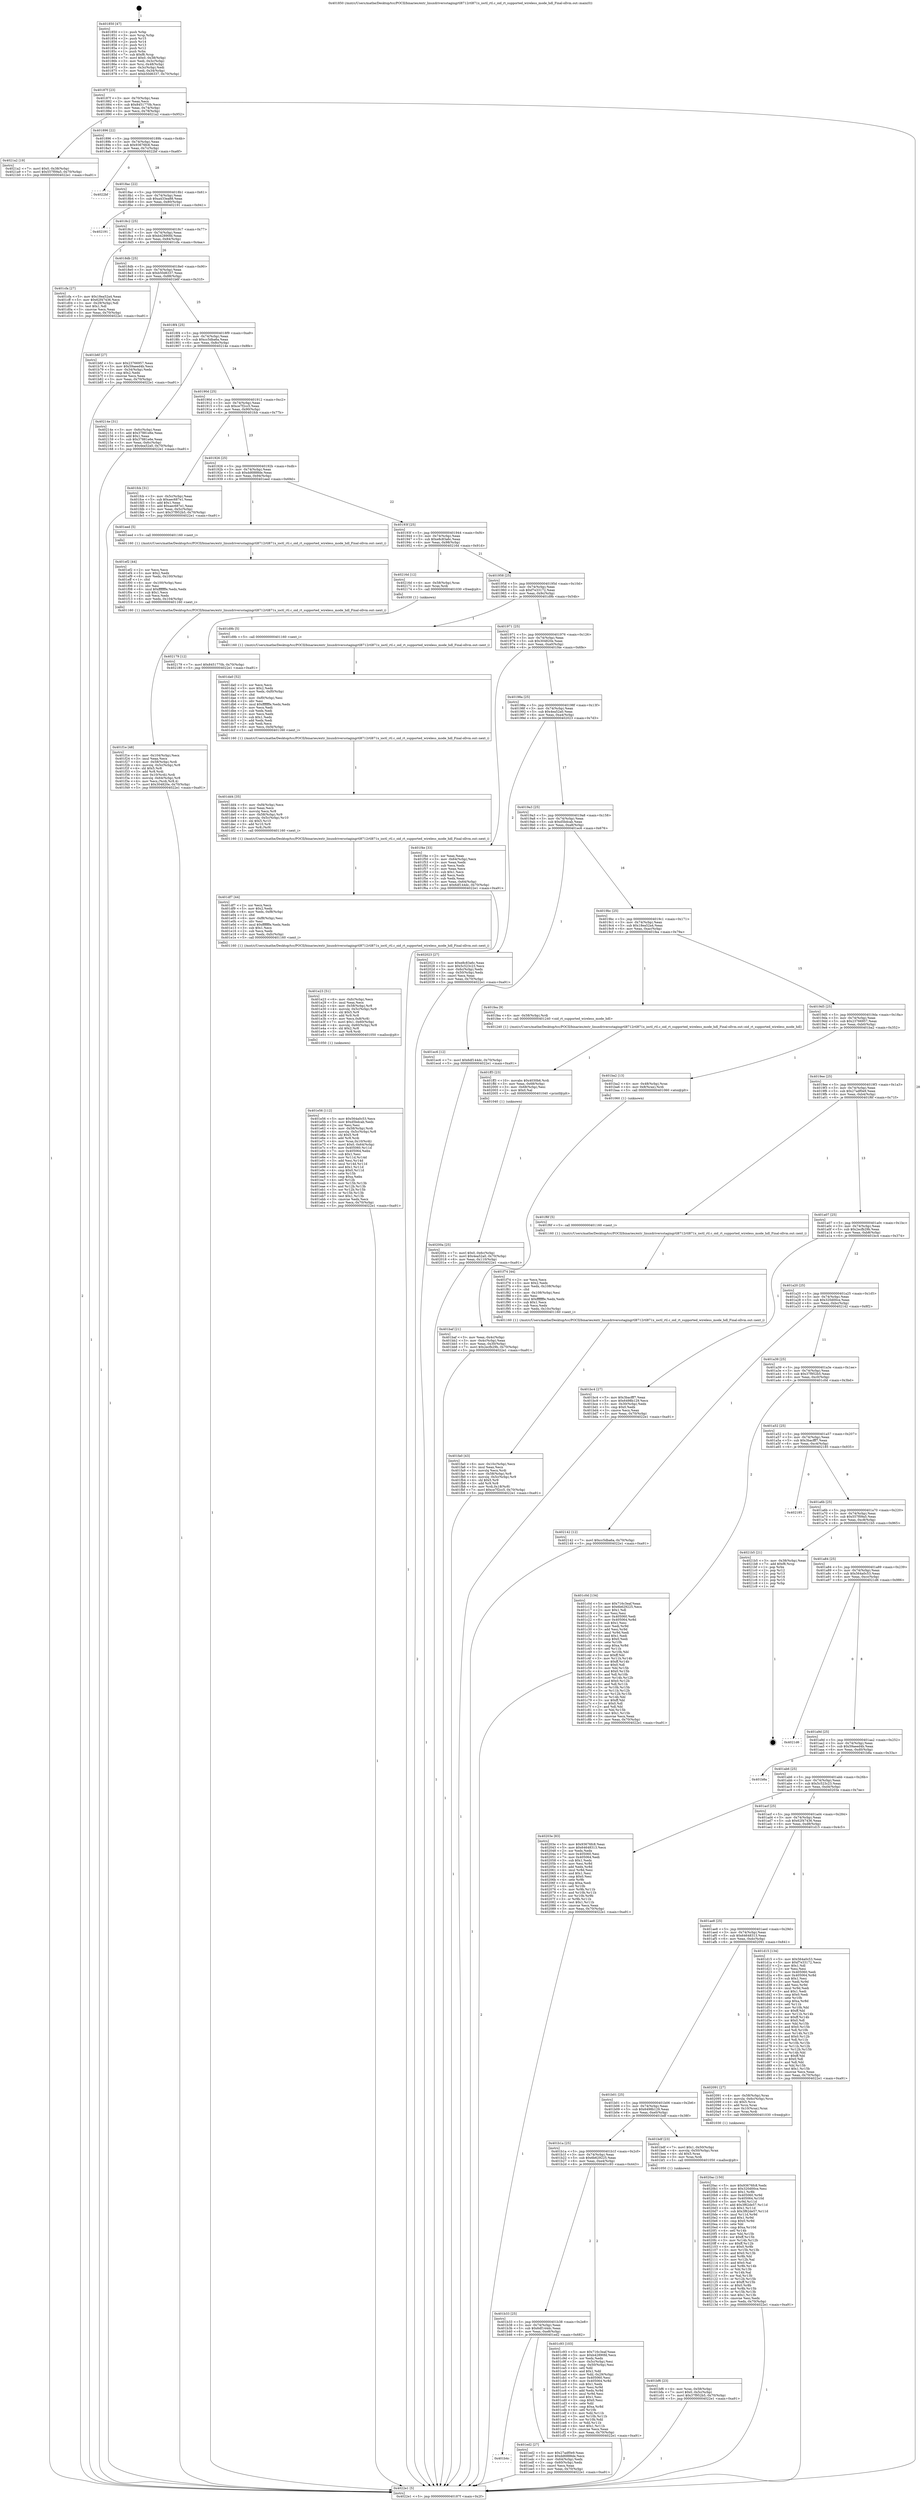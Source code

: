 digraph "0x401850" {
  label = "0x401850 (/mnt/c/Users/mathe/Desktop/tcc/POCII/binaries/extr_linuxdriversstagingrtl8712rtl871x_ioctl_rtl.c_oid_rt_supported_wireless_mode_hdl_Final-ollvm.out::main(0))"
  labelloc = "t"
  node[shape=record]

  Entry [label="",width=0.3,height=0.3,shape=circle,fillcolor=black,style=filled]
  "0x40187f" [label="{
     0x40187f [23]\l
     | [instrs]\l
     &nbsp;&nbsp;0x40187f \<+3\>: mov -0x70(%rbp),%eax\l
     &nbsp;&nbsp;0x401882 \<+2\>: mov %eax,%ecx\l
     &nbsp;&nbsp;0x401884 \<+6\>: sub $0x8451770b,%ecx\l
     &nbsp;&nbsp;0x40188a \<+3\>: mov %eax,-0x74(%rbp)\l
     &nbsp;&nbsp;0x40188d \<+3\>: mov %ecx,-0x78(%rbp)\l
     &nbsp;&nbsp;0x401890 \<+6\>: je 00000000004021a2 \<main+0x952\>\l
  }"]
  "0x4021a2" [label="{
     0x4021a2 [19]\l
     | [instrs]\l
     &nbsp;&nbsp;0x4021a2 \<+7\>: movl $0x0,-0x38(%rbp)\l
     &nbsp;&nbsp;0x4021a9 \<+7\>: movl $0x557f09a5,-0x70(%rbp)\l
     &nbsp;&nbsp;0x4021b0 \<+5\>: jmp 00000000004022e1 \<main+0xa91\>\l
  }"]
  "0x401896" [label="{
     0x401896 [22]\l
     | [instrs]\l
     &nbsp;&nbsp;0x401896 \<+5\>: jmp 000000000040189b \<main+0x4b\>\l
     &nbsp;&nbsp;0x40189b \<+3\>: mov -0x74(%rbp),%eax\l
     &nbsp;&nbsp;0x40189e \<+5\>: sub $0x93676fc8,%eax\l
     &nbsp;&nbsp;0x4018a3 \<+3\>: mov %eax,-0x7c(%rbp)\l
     &nbsp;&nbsp;0x4018a6 \<+6\>: je 00000000004022bf \<main+0xa6f\>\l
  }"]
  Exit [label="",width=0.3,height=0.3,shape=circle,fillcolor=black,style=filled,peripheries=2]
  "0x4022bf" [label="{
     0x4022bf\l
  }", style=dashed]
  "0x4018ac" [label="{
     0x4018ac [22]\l
     | [instrs]\l
     &nbsp;&nbsp;0x4018ac \<+5\>: jmp 00000000004018b1 \<main+0x61\>\l
     &nbsp;&nbsp;0x4018b1 \<+3\>: mov -0x74(%rbp),%eax\l
     &nbsp;&nbsp;0x4018b4 \<+5\>: sub $0xa433ea88,%eax\l
     &nbsp;&nbsp;0x4018b9 \<+3\>: mov %eax,-0x80(%rbp)\l
     &nbsp;&nbsp;0x4018bc \<+6\>: je 0000000000402191 \<main+0x941\>\l
  }"]
  "0x402179" [label="{
     0x402179 [12]\l
     | [instrs]\l
     &nbsp;&nbsp;0x402179 \<+7\>: movl $0x8451770b,-0x70(%rbp)\l
     &nbsp;&nbsp;0x402180 \<+5\>: jmp 00000000004022e1 \<main+0xa91\>\l
  }"]
  "0x402191" [label="{
     0x402191\l
  }", style=dashed]
  "0x4018c2" [label="{
     0x4018c2 [25]\l
     | [instrs]\l
     &nbsp;&nbsp;0x4018c2 \<+5\>: jmp 00000000004018c7 \<main+0x77\>\l
     &nbsp;&nbsp;0x4018c7 \<+3\>: mov -0x74(%rbp),%eax\l
     &nbsp;&nbsp;0x4018ca \<+5\>: sub $0xb42890fd,%eax\l
     &nbsp;&nbsp;0x4018cf \<+6\>: mov %eax,-0x84(%rbp)\l
     &nbsp;&nbsp;0x4018d5 \<+6\>: je 0000000000401cfa \<main+0x4aa\>\l
  }"]
  "0x4020ac" [label="{
     0x4020ac [150]\l
     | [instrs]\l
     &nbsp;&nbsp;0x4020ac \<+5\>: mov $0x93676fc8,%edx\l
     &nbsp;&nbsp;0x4020b1 \<+5\>: mov $0x320d00ce,%esi\l
     &nbsp;&nbsp;0x4020b6 \<+3\>: mov $0x1,%r8b\l
     &nbsp;&nbsp;0x4020b9 \<+8\>: mov 0x405060,%r9d\l
     &nbsp;&nbsp;0x4020c1 \<+8\>: mov 0x405064,%r10d\l
     &nbsp;&nbsp;0x4020c9 \<+3\>: mov %r9d,%r11d\l
     &nbsp;&nbsp;0x4020cc \<+7\>: add $0x3f62de57,%r11d\l
     &nbsp;&nbsp;0x4020d3 \<+4\>: sub $0x1,%r11d\l
     &nbsp;&nbsp;0x4020d7 \<+7\>: sub $0x3f62de57,%r11d\l
     &nbsp;&nbsp;0x4020de \<+4\>: imul %r11d,%r9d\l
     &nbsp;&nbsp;0x4020e2 \<+4\>: and $0x1,%r9d\l
     &nbsp;&nbsp;0x4020e6 \<+4\>: cmp $0x0,%r9d\l
     &nbsp;&nbsp;0x4020ea \<+3\>: sete %bl\l
     &nbsp;&nbsp;0x4020ed \<+4\>: cmp $0xa,%r10d\l
     &nbsp;&nbsp;0x4020f1 \<+4\>: setl %r14b\l
     &nbsp;&nbsp;0x4020f5 \<+3\>: mov %bl,%r15b\l
     &nbsp;&nbsp;0x4020f8 \<+4\>: xor $0xff,%r15b\l
     &nbsp;&nbsp;0x4020fc \<+3\>: mov %r14b,%r12b\l
     &nbsp;&nbsp;0x4020ff \<+4\>: xor $0xff,%r12b\l
     &nbsp;&nbsp;0x402103 \<+4\>: xor $0x0,%r8b\l
     &nbsp;&nbsp;0x402107 \<+3\>: mov %r15b,%r13b\l
     &nbsp;&nbsp;0x40210a \<+4\>: and $0x0,%r13b\l
     &nbsp;&nbsp;0x40210e \<+3\>: and %r8b,%bl\l
     &nbsp;&nbsp;0x402111 \<+3\>: mov %r12b,%al\l
     &nbsp;&nbsp;0x402114 \<+2\>: and $0x0,%al\l
     &nbsp;&nbsp;0x402116 \<+3\>: and %r8b,%r14b\l
     &nbsp;&nbsp;0x402119 \<+3\>: or %bl,%r13b\l
     &nbsp;&nbsp;0x40211c \<+3\>: or %r14b,%al\l
     &nbsp;&nbsp;0x40211f \<+3\>: xor %al,%r13b\l
     &nbsp;&nbsp;0x402122 \<+3\>: or %r12b,%r15b\l
     &nbsp;&nbsp;0x402125 \<+4\>: xor $0xff,%r15b\l
     &nbsp;&nbsp;0x402129 \<+4\>: or $0x0,%r8b\l
     &nbsp;&nbsp;0x40212d \<+3\>: and %r8b,%r15b\l
     &nbsp;&nbsp;0x402130 \<+3\>: or %r15b,%r13b\l
     &nbsp;&nbsp;0x402133 \<+4\>: test $0x1,%r13b\l
     &nbsp;&nbsp;0x402137 \<+3\>: cmovne %esi,%edx\l
     &nbsp;&nbsp;0x40213a \<+3\>: mov %edx,-0x70(%rbp)\l
     &nbsp;&nbsp;0x40213d \<+5\>: jmp 00000000004022e1 \<main+0xa91\>\l
  }"]
  "0x401cfa" [label="{
     0x401cfa [27]\l
     | [instrs]\l
     &nbsp;&nbsp;0x401cfa \<+5\>: mov $0x18ea52a4,%eax\l
     &nbsp;&nbsp;0x401cff \<+5\>: mov $0x62f47436,%ecx\l
     &nbsp;&nbsp;0x401d04 \<+3\>: mov -0x29(%rbp),%dl\l
     &nbsp;&nbsp;0x401d07 \<+3\>: test $0x1,%dl\l
     &nbsp;&nbsp;0x401d0a \<+3\>: cmovne %ecx,%eax\l
     &nbsp;&nbsp;0x401d0d \<+3\>: mov %eax,-0x70(%rbp)\l
     &nbsp;&nbsp;0x401d10 \<+5\>: jmp 00000000004022e1 \<main+0xa91\>\l
  }"]
  "0x4018db" [label="{
     0x4018db [25]\l
     | [instrs]\l
     &nbsp;&nbsp;0x4018db \<+5\>: jmp 00000000004018e0 \<main+0x90\>\l
     &nbsp;&nbsp;0x4018e0 \<+3\>: mov -0x74(%rbp),%eax\l
     &nbsp;&nbsp;0x4018e3 \<+5\>: sub $0xb50d6337,%eax\l
     &nbsp;&nbsp;0x4018e8 \<+6\>: mov %eax,-0x88(%rbp)\l
     &nbsp;&nbsp;0x4018ee \<+6\>: je 0000000000401b6f \<main+0x31f\>\l
  }"]
  "0x40200a" [label="{
     0x40200a [25]\l
     | [instrs]\l
     &nbsp;&nbsp;0x40200a \<+7\>: movl $0x0,-0x6c(%rbp)\l
     &nbsp;&nbsp;0x402011 \<+7\>: movl $0x4ea52a0,-0x70(%rbp)\l
     &nbsp;&nbsp;0x402018 \<+6\>: mov %eax,-0x110(%rbp)\l
     &nbsp;&nbsp;0x40201e \<+5\>: jmp 00000000004022e1 \<main+0xa91\>\l
  }"]
  "0x401b6f" [label="{
     0x401b6f [27]\l
     | [instrs]\l
     &nbsp;&nbsp;0x401b6f \<+5\>: mov $0x23766957,%eax\l
     &nbsp;&nbsp;0x401b74 \<+5\>: mov $0x59aeed4b,%ecx\l
     &nbsp;&nbsp;0x401b79 \<+3\>: mov -0x34(%rbp),%edx\l
     &nbsp;&nbsp;0x401b7c \<+3\>: cmp $0x2,%edx\l
     &nbsp;&nbsp;0x401b7f \<+3\>: cmovne %ecx,%eax\l
     &nbsp;&nbsp;0x401b82 \<+3\>: mov %eax,-0x70(%rbp)\l
     &nbsp;&nbsp;0x401b85 \<+5\>: jmp 00000000004022e1 \<main+0xa91\>\l
  }"]
  "0x4018f4" [label="{
     0x4018f4 [25]\l
     | [instrs]\l
     &nbsp;&nbsp;0x4018f4 \<+5\>: jmp 00000000004018f9 \<main+0xa9\>\l
     &nbsp;&nbsp;0x4018f9 \<+3\>: mov -0x74(%rbp),%eax\l
     &nbsp;&nbsp;0x4018fc \<+5\>: sub $0xcc5dba6a,%eax\l
     &nbsp;&nbsp;0x401901 \<+6\>: mov %eax,-0x8c(%rbp)\l
     &nbsp;&nbsp;0x401907 \<+6\>: je 000000000040214e \<main+0x8fe\>\l
  }"]
  "0x4022e1" [label="{
     0x4022e1 [5]\l
     | [instrs]\l
     &nbsp;&nbsp;0x4022e1 \<+5\>: jmp 000000000040187f \<main+0x2f\>\l
  }"]
  "0x401850" [label="{
     0x401850 [47]\l
     | [instrs]\l
     &nbsp;&nbsp;0x401850 \<+1\>: push %rbp\l
     &nbsp;&nbsp;0x401851 \<+3\>: mov %rsp,%rbp\l
     &nbsp;&nbsp;0x401854 \<+2\>: push %r15\l
     &nbsp;&nbsp;0x401856 \<+2\>: push %r14\l
     &nbsp;&nbsp;0x401858 \<+2\>: push %r13\l
     &nbsp;&nbsp;0x40185a \<+2\>: push %r12\l
     &nbsp;&nbsp;0x40185c \<+1\>: push %rbx\l
     &nbsp;&nbsp;0x40185d \<+7\>: sub $0xf8,%rsp\l
     &nbsp;&nbsp;0x401864 \<+7\>: movl $0x0,-0x38(%rbp)\l
     &nbsp;&nbsp;0x40186b \<+3\>: mov %edi,-0x3c(%rbp)\l
     &nbsp;&nbsp;0x40186e \<+4\>: mov %rsi,-0x48(%rbp)\l
     &nbsp;&nbsp;0x401872 \<+3\>: mov -0x3c(%rbp),%edi\l
     &nbsp;&nbsp;0x401875 \<+3\>: mov %edi,-0x34(%rbp)\l
     &nbsp;&nbsp;0x401878 \<+7\>: movl $0xb50d6337,-0x70(%rbp)\l
  }"]
  "0x401ff3" [label="{
     0x401ff3 [23]\l
     | [instrs]\l
     &nbsp;&nbsp;0x401ff3 \<+10\>: movabs $0x4030b6,%rdi\l
     &nbsp;&nbsp;0x401ffd \<+3\>: mov %eax,-0x68(%rbp)\l
     &nbsp;&nbsp;0x402000 \<+3\>: mov -0x68(%rbp),%esi\l
     &nbsp;&nbsp;0x402003 \<+2\>: mov $0x0,%al\l
     &nbsp;&nbsp;0x402005 \<+5\>: call 0000000000401040 \<printf@plt\>\l
     | [calls]\l
     &nbsp;&nbsp;0x401040 \{1\} (unknown)\l
  }"]
  "0x40214e" [label="{
     0x40214e [31]\l
     | [instrs]\l
     &nbsp;&nbsp;0x40214e \<+3\>: mov -0x6c(%rbp),%eax\l
     &nbsp;&nbsp;0x402151 \<+5\>: add $0x37881e6e,%eax\l
     &nbsp;&nbsp;0x402156 \<+3\>: add $0x1,%eax\l
     &nbsp;&nbsp;0x402159 \<+5\>: sub $0x37881e6e,%eax\l
     &nbsp;&nbsp;0x40215e \<+3\>: mov %eax,-0x6c(%rbp)\l
     &nbsp;&nbsp;0x402161 \<+7\>: movl $0x4ea52a0,-0x70(%rbp)\l
     &nbsp;&nbsp;0x402168 \<+5\>: jmp 00000000004022e1 \<main+0xa91\>\l
  }"]
  "0x40190d" [label="{
     0x40190d [25]\l
     | [instrs]\l
     &nbsp;&nbsp;0x40190d \<+5\>: jmp 0000000000401912 \<main+0xc2\>\l
     &nbsp;&nbsp;0x401912 \<+3\>: mov -0x74(%rbp),%eax\l
     &nbsp;&nbsp;0x401915 \<+5\>: sub $0xce7f2cc5,%eax\l
     &nbsp;&nbsp;0x40191a \<+6\>: mov %eax,-0x90(%rbp)\l
     &nbsp;&nbsp;0x401920 \<+6\>: je 0000000000401fcb \<main+0x77b\>\l
  }"]
  "0x401fa0" [label="{
     0x401fa0 [43]\l
     | [instrs]\l
     &nbsp;&nbsp;0x401fa0 \<+6\>: mov -0x10c(%rbp),%ecx\l
     &nbsp;&nbsp;0x401fa6 \<+3\>: imul %eax,%ecx\l
     &nbsp;&nbsp;0x401fa9 \<+3\>: movslq %ecx,%rdi\l
     &nbsp;&nbsp;0x401fac \<+4\>: mov -0x58(%rbp),%r8\l
     &nbsp;&nbsp;0x401fb0 \<+4\>: movslq -0x5c(%rbp),%r9\l
     &nbsp;&nbsp;0x401fb4 \<+4\>: shl $0x5,%r9\l
     &nbsp;&nbsp;0x401fb8 \<+3\>: add %r9,%r8\l
     &nbsp;&nbsp;0x401fbb \<+4\>: mov %rdi,0x18(%r8)\l
     &nbsp;&nbsp;0x401fbf \<+7\>: movl $0xce7f2cc5,-0x70(%rbp)\l
     &nbsp;&nbsp;0x401fc6 \<+5\>: jmp 00000000004022e1 \<main+0xa91\>\l
  }"]
  "0x401fcb" [label="{
     0x401fcb [31]\l
     | [instrs]\l
     &nbsp;&nbsp;0x401fcb \<+3\>: mov -0x5c(%rbp),%eax\l
     &nbsp;&nbsp;0x401fce \<+5\>: sub $0xaec687e1,%eax\l
     &nbsp;&nbsp;0x401fd3 \<+3\>: add $0x1,%eax\l
     &nbsp;&nbsp;0x401fd6 \<+5\>: add $0xaec687e1,%eax\l
     &nbsp;&nbsp;0x401fdb \<+3\>: mov %eax,-0x5c(%rbp)\l
     &nbsp;&nbsp;0x401fde \<+7\>: movl $0x37f952b5,-0x70(%rbp)\l
     &nbsp;&nbsp;0x401fe5 \<+5\>: jmp 00000000004022e1 \<main+0xa91\>\l
  }"]
  "0x401926" [label="{
     0x401926 [25]\l
     | [instrs]\l
     &nbsp;&nbsp;0x401926 \<+5\>: jmp 000000000040192b \<main+0xdb\>\l
     &nbsp;&nbsp;0x40192b \<+3\>: mov -0x74(%rbp),%eax\l
     &nbsp;&nbsp;0x40192e \<+5\>: sub $0xdd6888de,%eax\l
     &nbsp;&nbsp;0x401933 \<+6\>: mov %eax,-0x94(%rbp)\l
     &nbsp;&nbsp;0x401939 \<+6\>: je 0000000000401eed \<main+0x69d\>\l
  }"]
  "0x401f74" [label="{
     0x401f74 [44]\l
     | [instrs]\l
     &nbsp;&nbsp;0x401f74 \<+2\>: xor %ecx,%ecx\l
     &nbsp;&nbsp;0x401f76 \<+5\>: mov $0x2,%edx\l
     &nbsp;&nbsp;0x401f7b \<+6\>: mov %edx,-0x108(%rbp)\l
     &nbsp;&nbsp;0x401f81 \<+1\>: cltd\l
     &nbsp;&nbsp;0x401f82 \<+6\>: mov -0x108(%rbp),%esi\l
     &nbsp;&nbsp;0x401f88 \<+2\>: idiv %esi\l
     &nbsp;&nbsp;0x401f8a \<+6\>: imul $0xfffffffe,%edx,%edx\l
     &nbsp;&nbsp;0x401f90 \<+3\>: sub $0x1,%ecx\l
     &nbsp;&nbsp;0x401f93 \<+2\>: sub %ecx,%edx\l
     &nbsp;&nbsp;0x401f95 \<+6\>: mov %edx,-0x10c(%rbp)\l
     &nbsp;&nbsp;0x401f9b \<+5\>: call 0000000000401160 \<next_i\>\l
     | [calls]\l
     &nbsp;&nbsp;0x401160 \{1\} (/mnt/c/Users/mathe/Desktop/tcc/POCII/binaries/extr_linuxdriversstagingrtl8712rtl871x_ioctl_rtl.c_oid_rt_supported_wireless_mode_hdl_Final-ollvm.out::next_i)\l
  }"]
  "0x401eed" [label="{
     0x401eed [5]\l
     | [instrs]\l
     &nbsp;&nbsp;0x401eed \<+5\>: call 0000000000401160 \<next_i\>\l
     | [calls]\l
     &nbsp;&nbsp;0x401160 \{1\} (/mnt/c/Users/mathe/Desktop/tcc/POCII/binaries/extr_linuxdriversstagingrtl8712rtl871x_ioctl_rtl.c_oid_rt_supported_wireless_mode_hdl_Final-ollvm.out::next_i)\l
  }"]
  "0x40193f" [label="{
     0x40193f [25]\l
     | [instrs]\l
     &nbsp;&nbsp;0x40193f \<+5\>: jmp 0000000000401944 \<main+0xf4\>\l
     &nbsp;&nbsp;0x401944 \<+3\>: mov -0x74(%rbp),%eax\l
     &nbsp;&nbsp;0x401947 \<+5\>: sub $0xe8c83a6c,%eax\l
     &nbsp;&nbsp;0x40194c \<+6\>: mov %eax,-0x98(%rbp)\l
     &nbsp;&nbsp;0x401952 \<+6\>: je 000000000040216d \<main+0x91d\>\l
  }"]
  "0x401f1e" [label="{
     0x401f1e [48]\l
     | [instrs]\l
     &nbsp;&nbsp;0x401f1e \<+6\>: mov -0x104(%rbp),%ecx\l
     &nbsp;&nbsp;0x401f24 \<+3\>: imul %eax,%ecx\l
     &nbsp;&nbsp;0x401f27 \<+4\>: mov -0x58(%rbp),%rdi\l
     &nbsp;&nbsp;0x401f2b \<+4\>: movslq -0x5c(%rbp),%r8\l
     &nbsp;&nbsp;0x401f2f \<+4\>: shl $0x5,%r8\l
     &nbsp;&nbsp;0x401f33 \<+3\>: add %r8,%rdi\l
     &nbsp;&nbsp;0x401f36 \<+4\>: mov 0x10(%rdi),%rdi\l
     &nbsp;&nbsp;0x401f3a \<+4\>: movslq -0x64(%rbp),%r8\l
     &nbsp;&nbsp;0x401f3e \<+4\>: mov %ecx,(%rdi,%r8,4)\l
     &nbsp;&nbsp;0x401f42 \<+7\>: movl $0x304820e,-0x70(%rbp)\l
     &nbsp;&nbsp;0x401f49 \<+5\>: jmp 00000000004022e1 \<main+0xa91\>\l
  }"]
  "0x40216d" [label="{
     0x40216d [12]\l
     | [instrs]\l
     &nbsp;&nbsp;0x40216d \<+4\>: mov -0x58(%rbp),%rax\l
     &nbsp;&nbsp;0x402171 \<+3\>: mov %rax,%rdi\l
     &nbsp;&nbsp;0x402174 \<+5\>: call 0000000000401030 \<free@plt\>\l
     | [calls]\l
     &nbsp;&nbsp;0x401030 \{1\} (unknown)\l
  }"]
  "0x401958" [label="{
     0x401958 [25]\l
     | [instrs]\l
     &nbsp;&nbsp;0x401958 \<+5\>: jmp 000000000040195d \<main+0x10d\>\l
     &nbsp;&nbsp;0x40195d \<+3\>: mov -0x74(%rbp),%eax\l
     &nbsp;&nbsp;0x401960 \<+5\>: sub $0xf7e33172,%eax\l
     &nbsp;&nbsp;0x401965 \<+6\>: mov %eax,-0x9c(%rbp)\l
     &nbsp;&nbsp;0x40196b \<+6\>: je 0000000000401d9b \<main+0x54b\>\l
  }"]
  "0x401ef2" [label="{
     0x401ef2 [44]\l
     | [instrs]\l
     &nbsp;&nbsp;0x401ef2 \<+2\>: xor %ecx,%ecx\l
     &nbsp;&nbsp;0x401ef4 \<+5\>: mov $0x2,%edx\l
     &nbsp;&nbsp;0x401ef9 \<+6\>: mov %edx,-0x100(%rbp)\l
     &nbsp;&nbsp;0x401eff \<+1\>: cltd\l
     &nbsp;&nbsp;0x401f00 \<+6\>: mov -0x100(%rbp),%esi\l
     &nbsp;&nbsp;0x401f06 \<+2\>: idiv %esi\l
     &nbsp;&nbsp;0x401f08 \<+6\>: imul $0xfffffffe,%edx,%edx\l
     &nbsp;&nbsp;0x401f0e \<+3\>: sub $0x1,%ecx\l
     &nbsp;&nbsp;0x401f11 \<+2\>: sub %ecx,%edx\l
     &nbsp;&nbsp;0x401f13 \<+6\>: mov %edx,-0x104(%rbp)\l
     &nbsp;&nbsp;0x401f19 \<+5\>: call 0000000000401160 \<next_i\>\l
     | [calls]\l
     &nbsp;&nbsp;0x401160 \{1\} (/mnt/c/Users/mathe/Desktop/tcc/POCII/binaries/extr_linuxdriversstagingrtl8712rtl871x_ioctl_rtl.c_oid_rt_supported_wireless_mode_hdl_Final-ollvm.out::next_i)\l
  }"]
  "0x401d9b" [label="{
     0x401d9b [5]\l
     | [instrs]\l
     &nbsp;&nbsp;0x401d9b \<+5\>: call 0000000000401160 \<next_i\>\l
     | [calls]\l
     &nbsp;&nbsp;0x401160 \{1\} (/mnt/c/Users/mathe/Desktop/tcc/POCII/binaries/extr_linuxdriversstagingrtl8712rtl871x_ioctl_rtl.c_oid_rt_supported_wireless_mode_hdl_Final-ollvm.out::next_i)\l
  }"]
  "0x401971" [label="{
     0x401971 [25]\l
     | [instrs]\l
     &nbsp;&nbsp;0x401971 \<+5\>: jmp 0000000000401976 \<main+0x126\>\l
     &nbsp;&nbsp;0x401976 \<+3\>: mov -0x74(%rbp),%eax\l
     &nbsp;&nbsp;0x401979 \<+5\>: sub $0x304820e,%eax\l
     &nbsp;&nbsp;0x40197e \<+6\>: mov %eax,-0xa0(%rbp)\l
     &nbsp;&nbsp;0x401984 \<+6\>: je 0000000000401f4e \<main+0x6fe\>\l
  }"]
  "0x401b4c" [label="{
     0x401b4c\l
  }", style=dashed]
  "0x401f4e" [label="{
     0x401f4e [33]\l
     | [instrs]\l
     &nbsp;&nbsp;0x401f4e \<+2\>: xor %eax,%eax\l
     &nbsp;&nbsp;0x401f50 \<+3\>: mov -0x64(%rbp),%ecx\l
     &nbsp;&nbsp;0x401f53 \<+2\>: mov %eax,%edx\l
     &nbsp;&nbsp;0x401f55 \<+2\>: sub %ecx,%edx\l
     &nbsp;&nbsp;0x401f57 \<+2\>: mov %eax,%ecx\l
     &nbsp;&nbsp;0x401f59 \<+3\>: sub $0x1,%ecx\l
     &nbsp;&nbsp;0x401f5c \<+2\>: add %ecx,%edx\l
     &nbsp;&nbsp;0x401f5e \<+2\>: sub %edx,%eax\l
     &nbsp;&nbsp;0x401f60 \<+3\>: mov %eax,-0x64(%rbp)\l
     &nbsp;&nbsp;0x401f63 \<+7\>: movl $0x6df144dc,-0x70(%rbp)\l
     &nbsp;&nbsp;0x401f6a \<+5\>: jmp 00000000004022e1 \<main+0xa91\>\l
  }"]
  "0x40198a" [label="{
     0x40198a [25]\l
     | [instrs]\l
     &nbsp;&nbsp;0x40198a \<+5\>: jmp 000000000040198f \<main+0x13f\>\l
     &nbsp;&nbsp;0x40198f \<+3\>: mov -0x74(%rbp),%eax\l
     &nbsp;&nbsp;0x401992 \<+5\>: sub $0x4ea52a0,%eax\l
     &nbsp;&nbsp;0x401997 \<+6\>: mov %eax,-0xa4(%rbp)\l
     &nbsp;&nbsp;0x40199d \<+6\>: je 0000000000402023 \<main+0x7d3\>\l
  }"]
  "0x401ed2" [label="{
     0x401ed2 [27]\l
     | [instrs]\l
     &nbsp;&nbsp;0x401ed2 \<+5\>: mov $0x27adf0e9,%eax\l
     &nbsp;&nbsp;0x401ed7 \<+5\>: mov $0xdd6888de,%ecx\l
     &nbsp;&nbsp;0x401edc \<+3\>: mov -0x64(%rbp),%edx\l
     &nbsp;&nbsp;0x401edf \<+3\>: cmp -0x60(%rbp),%edx\l
     &nbsp;&nbsp;0x401ee2 \<+3\>: cmovl %ecx,%eax\l
     &nbsp;&nbsp;0x401ee5 \<+3\>: mov %eax,-0x70(%rbp)\l
     &nbsp;&nbsp;0x401ee8 \<+5\>: jmp 00000000004022e1 \<main+0xa91\>\l
  }"]
  "0x402023" [label="{
     0x402023 [27]\l
     | [instrs]\l
     &nbsp;&nbsp;0x402023 \<+5\>: mov $0xe8c83a6c,%eax\l
     &nbsp;&nbsp;0x402028 \<+5\>: mov $0x5c523c23,%ecx\l
     &nbsp;&nbsp;0x40202d \<+3\>: mov -0x6c(%rbp),%edx\l
     &nbsp;&nbsp;0x402030 \<+3\>: cmp -0x50(%rbp),%edx\l
     &nbsp;&nbsp;0x402033 \<+3\>: cmovl %ecx,%eax\l
     &nbsp;&nbsp;0x402036 \<+3\>: mov %eax,-0x70(%rbp)\l
     &nbsp;&nbsp;0x402039 \<+5\>: jmp 00000000004022e1 \<main+0xa91\>\l
  }"]
  "0x4019a3" [label="{
     0x4019a3 [25]\l
     | [instrs]\l
     &nbsp;&nbsp;0x4019a3 \<+5\>: jmp 00000000004019a8 \<main+0x158\>\l
     &nbsp;&nbsp;0x4019a8 \<+3\>: mov -0x74(%rbp),%eax\l
     &nbsp;&nbsp;0x4019ab \<+5\>: sub $0xd5bdcab,%eax\l
     &nbsp;&nbsp;0x4019b0 \<+6\>: mov %eax,-0xa8(%rbp)\l
     &nbsp;&nbsp;0x4019b6 \<+6\>: je 0000000000401ec6 \<main+0x676\>\l
  }"]
  "0x401e56" [label="{
     0x401e56 [112]\l
     | [instrs]\l
     &nbsp;&nbsp;0x401e56 \<+5\>: mov $0x564a0c53,%ecx\l
     &nbsp;&nbsp;0x401e5b \<+5\>: mov $0xd5bdcab,%edx\l
     &nbsp;&nbsp;0x401e60 \<+2\>: xor %esi,%esi\l
     &nbsp;&nbsp;0x401e62 \<+4\>: mov -0x58(%rbp),%rdi\l
     &nbsp;&nbsp;0x401e66 \<+4\>: movslq -0x5c(%rbp),%r8\l
     &nbsp;&nbsp;0x401e6a \<+4\>: shl $0x5,%r8\l
     &nbsp;&nbsp;0x401e6e \<+3\>: add %r8,%rdi\l
     &nbsp;&nbsp;0x401e71 \<+4\>: mov %rax,0x10(%rdi)\l
     &nbsp;&nbsp;0x401e75 \<+7\>: movl $0x0,-0x64(%rbp)\l
     &nbsp;&nbsp;0x401e7c \<+8\>: mov 0x405060,%r11d\l
     &nbsp;&nbsp;0x401e84 \<+7\>: mov 0x405064,%ebx\l
     &nbsp;&nbsp;0x401e8b \<+3\>: sub $0x1,%esi\l
     &nbsp;&nbsp;0x401e8e \<+3\>: mov %r11d,%r14d\l
     &nbsp;&nbsp;0x401e91 \<+3\>: add %esi,%r14d\l
     &nbsp;&nbsp;0x401e94 \<+4\>: imul %r14d,%r11d\l
     &nbsp;&nbsp;0x401e98 \<+4\>: and $0x1,%r11d\l
     &nbsp;&nbsp;0x401e9c \<+4\>: cmp $0x0,%r11d\l
     &nbsp;&nbsp;0x401ea0 \<+4\>: sete %r15b\l
     &nbsp;&nbsp;0x401ea4 \<+3\>: cmp $0xa,%ebx\l
     &nbsp;&nbsp;0x401ea7 \<+4\>: setl %r12b\l
     &nbsp;&nbsp;0x401eab \<+3\>: mov %r15b,%r13b\l
     &nbsp;&nbsp;0x401eae \<+3\>: and %r12b,%r13b\l
     &nbsp;&nbsp;0x401eb1 \<+3\>: xor %r12b,%r15b\l
     &nbsp;&nbsp;0x401eb4 \<+3\>: or %r15b,%r13b\l
     &nbsp;&nbsp;0x401eb7 \<+4\>: test $0x1,%r13b\l
     &nbsp;&nbsp;0x401ebb \<+3\>: cmovne %edx,%ecx\l
     &nbsp;&nbsp;0x401ebe \<+3\>: mov %ecx,-0x70(%rbp)\l
     &nbsp;&nbsp;0x401ec1 \<+5\>: jmp 00000000004022e1 \<main+0xa91\>\l
  }"]
  "0x401ec6" [label="{
     0x401ec6 [12]\l
     | [instrs]\l
     &nbsp;&nbsp;0x401ec6 \<+7\>: movl $0x6df144dc,-0x70(%rbp)\l
     &nbsp;&nbsp;0x401ecd \<+5\>: jmp 00000000004022e1 \<main+0xa91\>\l
  }"]
  "0x4019bc" [label="{
     0x4019bc [25]\l
     | [instrs]\l
     &nbsp;&nbsp;0x4019bc \<+5\>: jmp 00000000004019c1 \<main+0x171\>\l
     &nbsp;&nbsp;0x4019c1 \<+3\>: mov -0x74(%rbp),%eax\l
     &nbsp;&nbsp;0x4019c4 \<+5\>: sub $0x18ea52a4,%eax\l
     &nbsp;&nbsp;0x4019c9 \<+6\>: mov %eax,-0xac(%rbp)\l
     &nbsp;&nbsp;0x4019cf \<+6\>: je 0000000000401fea \<main+0x79a\>\l
  }"]
  "0x401e23" [label="{
     0x401e23 [51]\l
     | [instrs]\l
     &nbsp;&nbsp;0x401e23 \<+6\>: mov -0xfc(%rbp),%ecx\l
     &nbsp;&nbsp;0x401e29 \<+3\>: imul %eax,%ecx\l
     &nbsp;&nbsp;0x401e2c \<+4\>: mov -0x58(%rbp),%r8\l
     &nbsp;&nbsp;0x401e30 \<+4\>: movslq -0x5c(%rbp),%r9\l
     &nbsp;&nbsp;0x401e34 \<+4\>: shl $0x5,%r9\l
     &nbsp;&nbsp;0x401e38 \<+3\>: add %r9,%r8\l
     &nbsp;&nbsp;0x401e3b \<+4\>: mov %ecx,0x8(%r8)\l
     &nbsp;&nbsp;0x401e3f \<+7\>: movl $0x1,-0x60(%rbp)\l
     &nbsp;&nbsp;0x401e46 \<+4\>: movslq -0x60(%rbp),%r8\l
     &nbsp;&nbsp;0x401e4a \<+4\>: shl $0x2,%r8\l
     &nbsp;&nbsp;0x401e4e \<+3\>: mov %r8,%rdi\l
     &nbsp;&nbsp;0x401e51 \<+5\>: call 0000000000401050 \<malloc@plt\>\l
     | [calls]\l
     &nbsp;&nbsp;0x401050 \{1\} (unknown)\l
  }"]
  "0x401fea" [label="{
     0x401fea [9]\l
     | [instrs]\l
     &nbsp;&nbsp;0x401fea \<+4\>: mov -0x58(%rbp),%rdi\l
     &nbsp;&nbsp;0x401fee \<+5\>: call 0000000000401240 \<oid_rt_supported_wireless_mode_hdl\>\l
     | [calls]\l
     &nbsp;&nbsp;0x401240 \{1\} (/mnt/c/Users/mathe/Desktop/tcc/POCII/binaries/extr_linuxdriversstagingrtl8712rtl871x_ioctl_rtl.c_oid_rt_supported_wireless_mode_hdl_Final-ollvm.out::oid_rt_supported_wireless_mode_hdl)\l
  }"]
  "0x4019d5" [label="{
     0x4019d5 [25]\l
     | [instrs]\l
     &nbsp;&nbsp;0x4019d5 \<+5\>: jmp 00000000004019da \<main+0x18a\>\l
     &nbsp;&nbsp;0x4019da \<+3\>: mov -0x74(%rbp),%eax\l
     &nbsp;&nbsp;0x4019dd \<+5\>: sub $0x23766957,%eax\l
     &nbsp;&nbsp;0x4019e2 \<+6\>: mov %eax,-0xb0(%rbp)\l
     &nbsp;&nbsp;0x4019e8 \<+6\>: je 0000000000401ba2 \<main+0x352\>\l
  }"]
  "0x401df7" [label="{
     0x401df7 [44]\l
     | [instrs]\l
     &nbsp;&nbsp;0x401df7 \<+2\>: xor %ecx,%ecx\l
     &nbsp;&nbsp;0x401df9 \<+5\>: mov $0x2,%edx\l
     &nbsp;&nbsp;0x401dfe \<+6\>: mov %edx,-0xf8(%rbp)\l
     &nbsp;&nbsp;0x401e04 \<+1\>: cltd\l
     &nbsp;&nbsp;0x401e05 \<+6\>: mov -0xf8(%rbp),%esi\l
     &nbsp;&nbsp;0x401e0b \<+2\>: idiv %esi\l
     &nbsp;&nbsp;0x401e0d \<+6\>: imul $0xfffffffe,%edx,%edx\l
     &nbsp;&nbsp;0x401e13 \<+3\>: sub $0x1,%ecx\l
     &nbsp;&nbsp;0x401e16 \<+2\>: sub %ecx,%edx\l
     &nbsp;&nbsp;0x401e18 \<+6\>: mov %edx,-0xfc(%rbp)\l
     &nbsp;&nbsp;0x401e1e \<+5\>: call 0000000000401160 \<next_i\>\l
     | [calls]\l
     &nbsp;&nbsp;0x401160 \{1\} (/mnt/c/Users/mathe/Desktop/tcc/POCII/binaries/extr_linuxdriversstagingrtl8712rtl871x_ioctl_rtl.c_oid_rt_supported_wireless_mode_hdl_Final-ollvm.out::next_i)\l
  }"]
  "0x401ba2" [label="{
     0x401ba2 [13]\l
     | [instrs]\l
     &nbsp;&nbsp;0x401ba2 \<+4\>: mov -0x48(%rbp),%rax\l
     &nbsp;&nbsp;0x401ba6 \<+4\>: mov 0x8(%rax),%rdi\l
     &nbsp;&nbsp;0x401baa \<+5\>: call 0000000000401060 \<atoi@plt\>\l
     | [calls]\l
     &nbsp;&nbsp;0x401060 \{1\} (unknown)\l
  }"]
  "0x4019ee" [label="{
     0x4019ee [25]\l
     | [instrs]\l
     &nbsp;&nbsp;0x4019ee \<+5\>: jmp 00000000004019f3 \<main+0x1a3\>\l
     &nbsp;&nbsp;0x4019f3 \<+3\>: mov -0x74(%rbp),%eax\l
     &nbsp;&nbsp;0x4019f6 \<+5\>: sub $0x27adf0e9,%eax\l
     &nbsp;&nbsp;0x4019fb \<+6\>: mov %eax,-0xb4(%rbp)\l
     &nbsp;&nbsp;0x401a01 \<+6\>: je 0000000000401f6f \<main+0x71f\>\l
  }"]
  "0x401baf" [label="{
     0x401baf [21]\l
     | [instrs]\l
     &nbsp;&nbsp;0x401baf \<+3\>: mov %eax,-0x4c(%rbp)\l
     &nbsp;&nbsp;0x401bb2 \<+3\>: mov -0x4c(%rbp),%eax\l
     &nbsp;&nbsp;0x401bb5 \<+3\>: mov %eax,-0x30(%rbp)\l
     &nbsp;&nbsp;0x401bb8 \<+7\>: movl $0x2ecfb29b,-0x70(%rbp)\l
     &nbsp;&nbsp;0x401bbf \<+5\>: jmp 00000000004022e1 \<main+0xa91\>\l
  }"]
  "0x401dd4" [label="{
     0x401dd4 [35]\l
     | [instrs]\l
     &nbsp;&nbsp;0x401dd4 \<+6\>: mov -0xf4(%rbp),%ecx\l
     &nbsp;&nbsp;0x401dda \<+3\>: imul %eax,%ecx\l
     &nbsp;&nbsp;0x401ddd \<+3\>: movslq %ecx,%r8\l
     &nbsp;&nbsp;0x401de0 \<+4\>: mov -0x58(%rbp),%r9\l
     &nbsp;&nbsp;0x401de4 \<+4\>: movslq -0x5c(%rbp),%r10\l
     &nbsp;&nbsp;0x401de8 \<+4\>: shl $0x5,%r10\l
     &nbsp;&nbsp;0x401dec \<+3\>: add %r10,%r9\l
     &nbsp;&nbsp;0x401def \<+3\>: mov %r8,(%r9)\l
     &nbsp;&nbsp;0x401df2 \<+5\>: call 0000000000401160 \<next_i\>\l
     | [calls]\l
     &nbsp;&nbsp;0x401160 \{1\} (/mnt/c/Users/mathe/Desktop/tcc/POCII/binaries/extr_linuxdriversstagingrtl8712rtl871x_ioctl_rtl.c_oid_rt_supported_wireless_mode_hdl_Final-ollvm.out::next_i)\l
  }"]
  "0x401f6f" [label="{
     0x401f6f [5]\l
     | [instrs]\l
     &nbsp;&nbsp;0x401f6f \<+5\>: call 0000000000401160 \<next_i\>\l
     | [calls]\l
     &nbsp;&nbsp;0x401160 \{1\} (/mnt/c/Users/mathe/Desktop/tcc/POCII/binaries/extr_linuxdriversstagingrtl8712rtl871x_ioctl_rtl.c_oid_rt_supported_wireless_mode_hdl_Final-ollvm.out::next_i)\l
  }"]
  "0x401a07" [label="{
     0x401a07 [25]\l
     | [instrs]\l
     &nbsp;&nbsp;0x401a07 \<+5\>: jmp 0000000000401a0c \<main+0x1bc\>\l
     &nbsp;&nbsp;0x401a0c \<+3\>: mov -0x74(%rbp),%eax\l
     &nbsp;&nbsp;0x401a0f \<+5\>: sub $0x2ecfb29b,%eax\l
     &nbsp;&nbsp;0x401a14 \<+6\>: mov %eax,-0xb8(%rbp)\l
     &nbsp;&nbsp;0x401a1a \<+6\>: je 0000000000401bc4 \<main+0x374\>\l
  }"]
  "0x401da0" [label="{
     0x401da0 [52]\l
     | [instrs]\l
     &nbsp;&nbsp;0x401da0 \<+2\>: xor %ecx,%ecx\l
     &nbsp;&nbsp;0x401da2 \<+5\>: mov $0x2,%edx\l
     &nbsp;&nbsp;0x401da7 \<+6\>: mov %edx,-0xf0(%rbp)\l
     &nbsp;&nbsp;0x401dad \<+1\>: cltd\l
     &nbsp;&nbsp;0x401dae \<+6\>: mov -0xf0(%rbp),%esi\l
     &nbsp;&nbsp;0x401db4 \<+2\>: idiv %esi\l
     &nbsp;&nbsp;0x401db6 \<+6\>: imul $0xfffffffe,%edx,%edx\l
     &nbsp;&nbsp;0x401dbc \<+2\>: mov %ecx,%edi\l
     &nbsp;&nbsp;0x401dbe \<+2\>: sub %edx,%edi\l
     &nbsp;&nbsp;0x401dc0 \<+2\>: mov %ecx,%edx\l
     &nbsp;&nbsp;0x401dc2 \<+3\>: sub $0x1,%edx\l
     &nbsp;&nbsp;0x401dc5 \<+2\>: add %edx,%edi\l
     &nbsp;&nbsp;0x401dc7 \<+2\>: sub %edi,%ecx\l
     &nbsp;&nbsp;0x401dc9 \<+6\>: mov %ecx,-0xf4(%rbp)\l
     &nbsp;&nbsp;0x401dcf \<+5\>: call 0000000000401160 \<next_i\>\l
     | [calls]\l
     &nbsp;&nbsp;0x401160 \{1\} (/mnt/c/Users/mathe/Desktop/tcc/POCII/binaries/extr_linuxdriversstagingrtl8712rtl871x_ioctl_rtl.c_oid_rt_supported_wireless_mode_hdl_Final-ollvm.out::next_i)\l
  }"]
  "0x401bc4" [label="{
     0x401bc4 [27]\l
     | [instrs]\l
     &nbsp;&nbsp;0x401bc4 \<+5\>: mov $0x3bacfff7,%eax\l
     &nbsp;&nbsp;0x401bc9 \<+5\>: mov $0x6498b129,%ecx\l
     &nbsp;&nbsp;0x401bce \<+3\>: mov -0x30(%rbp),%edx\l
     &nbsp;&nbsp;0x401bd1 \<+3\>: cmp $0x0,%edx\l
     &nbsp;&nbsp;0x401bd4 \<+3\>: cmove %ecx,%eax\l
     &nbsp;&nbsp;0x401bd7 \<+3\>: mov %eax,-0x70(%rbp)\l
     &nbsp;&nbsp;0x401bda \<+5\>: jmp 00000000004022e1 \<main+0xa91\>\l
  }"]
  "0x401a20" [label="{
     0x401a20 [25]\l
     | [instrs]\l
     &nbsp;&nbsp;0x401a20 \<+5\>: jmp 0000000000401a25 \<main+0x1d5\>\l
     &nbsp;&nbsp;0x401a25 \<+3\>: mov -0x74(%rbp),%eax\l
     &nbsp;&nbsp;0x401a28 \<+5\>: sub $0x320d00ce,%eax\l
     &nbsp;&nbsp;0x401a2d \<+6\>: mov %eax,-0xbc(%rbp)\l
     &nbsp;&nbsp;0x401a33 \<+6\>: je 0000000000402142 \<main+0x8f2\>\l
  }"]
  "0x401b33" [label="{
     0x401b33 [25]\l
     | [instrs]\l
     &nbsp;&nbsp;0x401b33 \<+5\>: jmp 0000000000401b38 \<main+0x2e8\>\l
     &nbsp;&nbsp;0x401b38 \<+3\>: mov -0x74(%rbp),%eax\l
     &nbsp;&nbsp;0x401b3b \<+5\>: sub $0x6df144dc,%eax\l
     &nbsp;&nbsp;0x401b40 \<+6\>: mov %eax,-0xe8(%rbp)\l
     &nbsp;&nbsp;0x401b46 \<+6\>: je 0000000000401ed2 \<main+0x682\>\l
  }"]
  "0x402142" [label="{
     0x402142 [12]\l
     | [instrs]\l
     &nbsp;&nbsp;0x402142 \<+7\>: movl $0xcc5dba6a,-0x70(%rbp)\l
     &nbsp;&nbsp;0x402149 \<+5\>: jmp 00000000004022e1 \<main+0xa91\>\l
  }"]
  "0x401a39" [label="{
     0x401a39 [25]\l
     | [instrs]\l
     &nbsp;&nbsp;0x401a39 \<+5\>: jmp 0000000000401a3e \<main+0x1ee\>\l
     &nbsp;&nbsp;0x401a3e \<+3\>: mov -0x74(%rbp),%eax\l
     &nbsp;&nbsp;0x401a41 \<+5\>: sub $0x37f952b5,%eax\l
     &nbsp;&nbsp;0x401a46 \<+6\>: mov %eax,-0xc0(%rbp)\l
     &nbsp;&nbsp;0x401a4c \<+6\>: je 0000000000401c0d \<main+0x3bd\>\l
  }"]
  "0x401c93" [label="{
     0x401c93 [103]\l
     | [instrs]\l
     &nbsp;&nbsp;0x401c93 \<+5\>: mov $0x716c3eaf,%eax\l
     &nbsp;&nbsp;0x401c98 \<+5\>: mov $0xb42890fd,%ecx\l
     &nbsp;&nbsp;0x401c9d \<+2\>: xor %edx,%edx\l
     &nbsp;&nbsp;0x401c9f \<+3\>: mov -0x5c(%rbp),%esi\l
     &nbsp;&nbsp;0x401ca2 \<+3\>: cmp -0x50(%rbp),%esi\l
     &nbsp;&nbsp;0x401ca5 \<+4\>: setl %dil\l
     &nbsp;&nbsp;0x401ca9 \<+4\>: and $0x1,%dil\l
     &nbsp;&nbsp;0x401cad \<+4\>: mov %dil,-0x29(%rbp)\l
     &nbsp;&nbsp;0x401cb1 \<+7\>: mov 0x405060,%esi\l
     &nbsp;&nbsp;0x401cb8 \<+8\>: mov 0x405064,%r8d\l
     &nbsp;&nbsp;0x401cc0 \<+3\>: sub $0x1,%edx\l
     &nbsp;&nbsp;0x401cc3 \<+3\>: mov %esi,%r9d\l
     &nbsp;&nbsp;0x401cc6 \<+3\>: add %edx,%r9d\l
     &nbsp;&nbsp;0x401cc9 \<+4\>: imul %r9d,%esi\l
     &nbsp;&nbsp;0x401ccd \<+3\>: and $0x1,%esi\l
     &nbsp;&nbsp;0x401cd0 \<+3\>: cmp $0x0,%esi\l
     &nbsp;&nbsp;0x401cd3 \<+4\>: sete %dil\l
     &nbsp;&nbsp;0x401cd7 \<+4\>: cmp $0xa,%r8d\l
     &nbsp;&nbsp;0x401cdb \<+4\>: setl %r10b\l
     &nbsp;&nbsp;0x401cdf \<+3\>: mov %dil,%r11b\l
     &nbsp;&nbsp;0x401ce2 \<+3\>: and %r10b,%r11b\l
     &nbsp;&nbsp;0x401ce5 \<+3\>: xor %r10b,%dil\l
     &nbsp;&nbsp;0x401ce8 \<+3\>: or %dil,%r11b\l
     &nbsp;&nbsp;0x401ceb \<+4\>: test $0x1,%r11b\l
     &nbsp;&nbsp;0x401cef \<+3\>: cmovne %ecx,%eax\l
     &nbsp;&nbsp;0x401cf2 \<+3\>: mov %eax,-0x70(%rbp)\l
     &nbsp;&nbsp;0x401cf5 \<+5\>: jmp 00000000004022e1 \<main+0xa91\>\l
  }"]
  "0x401c0d" [label="{
     0x401c0d [134]\l
     | [instrs]\l
     &nbsp;&nbsp;0x401c0d \<+5\>: mov $0x716c3eaf,%eax\l
     &nbsp;&nbsp;0x401c12 \<+5\>: mov $0x6b629225,%ecx\l
     &nbsp;&nbsp;0x401c17 \<+2\>: mov $0x1,%dl\l
     &nbsp;&nbsp;0x401c19 \<+2\>: xor %esi,%esi\l
     &nbsp;&nbsp;0x401c1b \<+7\>: mov 0x405060,%edi\l
     &nbsp;&nbsp;0x401c22 \<+8\>: mov 0x405064,%r8d\l
     &nbsp;&nbsp;0x401c2a \<+3\>: sub $0x1,%esi\l
     &nbsp;&nbsp;0x401c2d \<+3\>: mov %edi,%r9d\l
     &nbsp;&nbsp;0x401c30 \<+3\>: add %esi,%r9d\l
     &nbsp;&nbsp;0x401c33 \<+4\>: imul %r9d,%edi\l
     &nbsp;&nbsp;0x401c37 \<+3\>: and $0x1,%edi\l
     &nbsp;&nbsp;0x401c3a \<+3\>: cmp $0x0,%edi\l
     &nbsp;&nbsp;0x401c3d \<+4\>: sete %r10b\l
     &nbsp;&nbsp;0x401c41 \<+4\>: cmp $0xa,%r8d\l
     &nbsp;&nbsp;0x401c45 \<+4\>: setl %r11b\l
     &nbsp;&nbsp;0x401c49 \<+3\>: mov %r10b,%bl\l
     &nbsp;&nbsp;0x401c4c \<+3\>: xor $0xff,%bl\l
     &nbsp;&nbsp;0x401c4f \<+3\>: mov %r11b,%r14b\l
     &nbsp;&nbsp;0x401c52 \<+4\>: xor $0xff,%r14b\l
     &nbsp;&nbsp;0x401c56 \<+3\>: xor $0x0,%dl\l
     &nbsp;&nbsp;0x401c59 \<+3\>: mov %bl,%r15b\l
     &nbsp;&nbsp;0x401c5c \<+4\>: and $0x0,%r15b\l
     &nbsp;&nbsp;0x401c60 \<+3\>: and %dl,%r10b\l
     &nbsp;&nbsp;0x401c63 \<+3\>: mov %r14b,%r12b\l
     &nbsp;&nbsp;0x401c66 \<+4\>: and $0x0,%r12b\l
     &nbsp;&nbsp;0x401c6a \<+3\>: and %dl,%r11b\l
     &nbsp;&nbsp;0x401c6d \<+3\>: or %r10b,%r15b\l
     &nbsp;&nbsp;0x401c70 \<+3\>: or %r11b,%r12b\l
     &nbsp;&nbsp;0x401c73 \<+3\>: xor %r12b,%r15b\l
     &nbsp;&nbsp;0x401c76 \<+3\>: or %r14b,%bl\l
     &nbsp;&nbsp;0x401c79 \<+3\>: xor $0xff,%bl\l
     &nbsp;&nbsp;0x401c7c \<+3\>: or $0x0,%dl\l
     &nbsp;&nbsp;0x401c7f \<+2\>: and %dl,%bl\l
     &nbsp;&nbsp;0x401c81 \<+3\>: or %bl,%r15b\l
     &nbsp;&nbsp;0x401c84 \<+4\>: test $0x1,%r15b\l
     &nbsp;&nbsp;0x401c88 \<+3\>: cmovne %ecx,%eax\l
     &nbsp;&nbsp;0x401c8b \<+3\>: mov %eax,-0x70(%rbp)\l
     &nbsp;&nbsp;0x401c8e \<+5\>: jmp 00000000004022e1 \<main+0xa91\>\l
  }"]
  "0x401a52" [label="{
     0x401a52 [25]\l
     | [instrs]\l
     &nbsp;&nbsp;0x401a52 \<+5\>: jmp 0000000000401a57 \<main+0x207\>\l
     &nbsp;&nbsp;0x401a57 \<+3\>: mov -0x74(%rbp),%eax\l
     &nbsp;&nbsp;0x401a5a \<+5\>: sub $0x3bacfff7,%eax\l
     &nbsp;&nbsp;0x401a5f \<+6\>: mov %eax,-0xc4(%rbp)\l
     &nbsp;&nbsp;0x401a65 \<+6\>: je 0000000000402185 \<main+0x935\>\l
  }"]
  "0x401bf6" [label="{
     0x401bf6 [23]\l
     | [instrs]\l
     &nbsp;&nbsp;0x401bf6 \<+4\>: mov %rax,-0x58(%rbp)\l
     &nbsp;&nbsp;0x401bfa \<+7\>: movl $0x0,-0x5c(%rbp)\l
     &nbsp;&nbsp;0x401c01 \<+7\>: movl $0x37f952b5,-0x70(%rbp)\l
     &nbsp;&nbsp;0x401c08 \<+5\>: jmp 00000000004022e1 \<main+0xa91\>\l
  }"]
  "0x402185" [label="{
     0x402185\l
  }", style=dashed]
  "0x401a6b" [label="{
     0x401a6b [25]\l
     | [instrs]\l
     &nbsp;&nbsp;0x401a6b \<+5\>: jmp 0000000000401a70 \<main+0x220\>\l
     &nbsp;&nbsp;0x401a70 \<+3\>: mov -0x74(%rbp),%eax\l
     &nbsp;&nbsp;0x401a73 \<+5\>: sub $0x557f09a5,%eax\l
     &nbsp;&nbsp;0x401a78 \<+6\>: mov %eax,-0xc8(%rbp)\l
     &nbsp;&nbsp;0x401a7e \<+6\>: je 00000000004021b5 \<main+0x965\>\l
  }"]
  "0x401b1a" [label="{
     0x401b1a [25]\l
     | [instrs]\l
     &nbsp;&nbsp;0x401b1a \<+5\>: jmp 0000000000401b1f \<main+0x2cf\>\l
     &nbsp;&nbsp;0x401b1f \<+3\>: mov -0x74(%rbp),%eax\l
     &nbsp;&nbsp;0x401b22 \<+5\>: sub $0x6b629225,%eax\l
     &nbsp;&nbsp;0x401b27 \<+6\>: mov %eax,-0xe4(%rbp)\l
     &nbsp;&nbsp;0x401b2d \<+6\>: je 0000000000401c93 \<main+0x443\>\l
  }"]
  "0x4021b5" [label="{
     0x4021b5 [21]\l
     | [instrs]\l
     &nbsp;&nbsp;0x4021b5 \<+3\>: mov -0x38(%rbp),%eax\l
     &nbsp;&nbsp;0x4021b8 \<+7\>: add $0xf8,%rsp\l
     &nbsp;&nbsp;0x4021bf \<+1\>: pop %rbx\l
     &nbsp;&nbsp;0x4021c0 \<+2\>: pop %r12\l
     &nbsp;&nbsp;0x4021c2 \<+2\>: pop %r13\l
     &nbsp;&nbsp;0x4021c4 \<+2\>: pop %r14\l
     &nbsp;&nbsp;0x4021c6 \<+2\>: pop %r15\l
     &nbsp;&nbsp;0x4021c8 \<+1\>: pop %rbp\l
     &nbsp;&nbsp;0x4021c9 \<+1\>: ret\l
  }"]
  "0x401a84" [label="{
     0x401a84 [25]\l
     | [instrs]\l
     &nbsp;&nbsp;0x401a84 \<+5\>: jmp 0000000000401a89 \<main+0x239\>\l
     &nbsp;&nbsp;0x401a89 \<+3\>: mov -0x74(%rbp),%eax\l
     &nbsp;&nbsp;0x401a8c \<+5\>: sub $0x564a0c53,%eax\l
     &nbsp;&nbsp;0x401a91 \<+6\>: mov %eax,-0xcc(%rbp)\l
     &nbsp;&nbsp;0x401a97 \<+6\>: je 00000000004021d6 \<main+0x986\>\l
  }"]
  "0x401bdf" [label="{
     0x401bdf [23]\l
     | [instrs]\l
     &nbsp;&nbsp;0x401bdf \<+7\>: movl $0x1,-0x50(%rbp)\l
     &nbsp;&nbsp;0x401be6 \<+4\>: movslq -0x50(%rbp),%rax\l
     &nbsp;&nbsp;0x401bea \<+4\>: shl $0x5,%rax\l
     &nbsp;&nbsp;0x401bee \<+3\>: mov %rax,%rdi\l
     &nbsp;&nbsp;0x401bf1 \<+5\>: call 0000000000401050 \<malloc@plt\>\l
     | [calls]\l
     &nbsp;&nbsp;0x401050 \{1\} (unknown)\l
  }"]
  "0x4021d6" [label="{
     0x4021d6\l
  }", style=dashed]
  "0x401a9d" [label="{
     0x401a9d [25]\l
     | [instrs]\l
     &nbsp;&nbsp;0x401a9d \<+5\>: jmp 0000000000401aa2 \<main+0x252\>\l
     &nbsp;&nbsp;0x401aa2 \<+3\>: mov -0x74(%rbp),%eax\l
     &nbsp;&nbsp;0x401aa5 \<+5\>: sub $0x59aeed4b,%eax\l
     &nbsp;&nbsp;0x401aaa \<+6\>: mov %eax,-0xd0(%rbp)\l
     &nbsp;&nbsp;0x401ab0 \<+6\>: je 0000000000401b8a \<main+0x33a\>\l
  }"]
  "0x401b01" [label="{
     0x401b01 [25]\l
     | [instrs]\l
     &nbsp;&nbsp;0x401b01 \<+5\>: jmp 0000000000401b06 \<main+0x2b6\>\l
     &nbsp;&nbsp;0x401b06 \<+3\>: mov -0x74(%rbp),%eax\l
     &nbsp;&nbsp;0x401b09 \<+5\>: sub $0x6498b129,%eax\l
     &nbsp;&nbsp;0x401b0e \<+6\>: mov %eax,-0xe0(%rbp)\l
     &nbsp;&nbsp;0x401b14 \<+6\>: je 0000000000401bdf \<main+0x38f\>\l
  }"]
  "0x401b8a" [label="{
     0x401b8a\l
  }", style=dashed]
  "0x401ab6" [label="{
     0x401ab6 [25]\l
     | [instrs]\l
     &nbsp;&nbsp;0x401ab6 \<+5\>: jmp 0000000000401abb \<main+0x26b\>\l
     &nbsp;&nbsp;0x401abb \<+3\>: mov -0x74(%rbp),%eax\l
     &nbsp;&nbsp;0x401abe \<+5\>: sub $0x5c523c23,%eax\l
     &nbsp;&nbsp;0x401ac3 \<+6\>: mov %eax,-0xd4(%rbp)\l
     &nbsp;&nbsp;0x401ac9 \<+6\>: je 000000000040203e \<main+0x7ee\>\l
  }"]
  "0x402091" [label="{
     0x402091 [27]\l
     | [instrs]\l
     &nbsp;&nbsp;0x402091 \<+4\>: mov -0x58(%rbp),%rax\l
     &nbsp;&nbsp;0x402095 \<+4\>: movslq -0x6c(%rbp),%rcx\l
     &nbsp;&nbsp;0x402099 \<+4\>: shl $0x5,%rcx\l
     &nbsp;&nbsp;0x40209d \<+3\>: add %rcx,%rax\l
     &nbsp;&nbsp;0x4020a0 \<+4\>: mov 0x10(%rax),%rax\l
     &nbsp;&nbsp;0x4020a4 \<+3\>: mov %rax,%rdi\l
     &nbsp;&nbsp;0x4020a7 \<+5\>: call 0000000000401030 \<free@plt\>\l
     | [calls]\l
     &nbsp;&nbsp;0x401030 \{1\} (unknown)\l
  }"]
  "0x40203e" [label="{
     0x40203e [83]\l
     | [instrs]\l
     &nbsp;&nbsp;0x40203e \<+5\>: mov $0x93676fc8,%eax\l
     &nbsp;&nbsp;0x402043 \<+5\>: mov $0x64648313,%ecx\l
     &nbsp;&nbsp;0x402048 \<+2\>: xor %edx,%edx\l
     &nbsp;&nbsp;0x40204a \<+7\>: mov 0x405060,%esi\l
     &nbsp;&nbsp;0x402051 \<+7\>: mov 0x405064,%edi\l
     &nbsp;&nbsp;0x402058 \<+3\>: sub $0x1,%edx\l
     &nbsp;&nbsp;0x40205b \<+3\>: mov %esi,%r8d\l
     &nbsp;&nbsp;0x40205e \<+3\>: add %edx,%r8d\l
     &nbsp;&nbsp;0x402061 \<+4\>: imul %r8d,%esi\l
     &nbsp;&nbsp;0x402065 \<+3\>: and $0x1,%esi\l
     &nbsp;&nbsp;0x402068 \<+3\>: cmp $0x0,%esi\l
     &nbsp;&nbsp;0x40206b \<+4\>: sete %r9b\l
     &nbsp;&nbsp;0x40206f \<+3\>: cmp $0xa,%edi\l
     &nbsp;&nbsp;0x402072 \<+4\>: setl %r10b\l
     &nbsp;&nbsp;0x402076 \<+3\>: mov %r9b,%r11b\l
     &nbsp;&nbsp;0x402079 \<+3\>: and %r10b,%r11b\l
     &nbsp;&nbsp;0x40207c \<+3\>: xor %r10b,%r9b\l
     &nbsp;&nbsp;0x40207f \<+3\>: or %r9b,%r11b\l
     &nbsp;&nbsp;0x402082 \<+4\>: test $0x1,%r11b\l
     &nbsp;&nbsp;0x402086 \<+3\>: cmovne %ecx,%eax\l
     &nbsp;&nbsp;0x402089 \<+3\>: mov %eax,-0x70(%rbp)\l
     &nbsp;&nbsp;0x40208c \<+5\>: jmp 00000000004022e1 \<main+0xa91\>\l
  }"]
  "0x401acf" [label="{
     0x401acf [25]\l
     | [instrs]\l
     &nbsp;&nbsp;0x401acf \<+5\>: jmp 0000000000401ad4 \<main+0x284\>\l
     &nbsp;&nbsp;0x401ad4 \<+3\>: mov -0x74(%rbp),%eax\l
     &nbsp;&nbsp;0x401ad7 \<+5\>: sub $0x62f47436,%eax\l
     &nbsp;&nbsp;0x401adc \<+6\>: mov %eax,-0xd8(%rbp)\l
     &nbsp;&nbsp;0x401ae2 \<+6\>: je 0000000000401d15 \<main+0x4c5\>\l
  }"]
  "0x401ae8" [label="{
     0x401ae8 [25]\l
     | [instrs]\l
     &nbsp;&nbsp;0x401ae8 \<+5\>: jmp 0000000000401aed \<main+0x29d\>\l
     &nbsp;&nbsp;0x401aed \<+3\>: mov -0x74(%rbp),%eax\l
     &nbsp;&nbsp;0x401af0 \<+5\>: sub $0x64648313,%eax\l
     &nbsp;&nbsp;0x401af5 \<+6\>: mov %eax,-0xdc(%rbp)\l
     &nbsp;&nbsp;0x401afb \<+6\>: je 0000000000402091 \<main+0x841\>\l
  }"]
  "0x401d15" [label="{
     0x401d15 [134]\l
     | [instrs]\l
     &nbsp;&nbsp;0x401d15 \<+5\>: mov $0x564a0c53,%eax\l
     &nbsp;&nbsp;0x401d1a \<+5\>: mov $0xf7e33172,%ecx\l
     &nbsp;&nbsp;0x401d1f \<+2\>: mov $0x1,%dl\l
     &nbsp;&nbsp;0x401d21 \<+2\>: xor %esi,%esi\l
     &nbsp;&nbsp;0x401d23 \<+7\>: mov 0x405060,%edi\l
     &nbsp;&nbsp;0x401d2a \<+8\>: mov 0x405064,%r8d\l
     &nbsp;&nbsp;0x401d32 \<+3\>: sub $0x1,%esi\l
     &nbsp;&nbsp;0x401d35 \<+3\>: mov %edi,%r9d\l
     &nbsp;&nbsp;0x401d38 \<+3\>: add %esi,%r9d\l
     &nbsp;&nbsp;0x401d3b \<+4\>: imul %r9d,%edi\l
     &nbsp;&nbsp;0x401d3f \<+3\>: and $0x1,%edi\l
     &nbsp;&nbsp;0x401d42 \<+3\>: cmp $0x0,%edi\l
     &nbsp;&nbsp;0x401d45 \<+4\>: sete %r10b\l
     &nbsp;&nbsp;0x401d49 \<+4\>: cmp $0xa,%r8d\l
     &nbsp;&nbsp;0x401d4d \<+4\>: setl %r11b\l
     &nbsp;&nbsp;0x401d51 \<+3\>: mov %r10b,%bl\l
     &nbsp;&nbsp;0x401d54 \<+3\>: xor $0xff,%bl\l
     &nbsp;&nbsp;0x401d57 \<+3\>: mov %r11b,%r14b\l
     &nbsp;&nbsp;0x401d5a \<+4\>: xor $0xff,%r14b\l
     &nbsp;&nbsp;0x401d5e \<+3\>: xor $0x0,%dl\l
     &nbsp;&nbsp;0x401d61 \<+3\>: mov %bl,%r15b\l
     &nbsp;&nbsp;0x401d64 \<+4\>: and $0x0,%r15b\l
     &nbsp;&nbsp;0x401d68 \<+3\>: and %dl,%r10b\l
     &nbsp;&nbsp;0x401d6b \<+3\>: mov %r14b,%r12b\l
     &nbsp;&nbsp;0x401d6e \<+4\>: and $0x0,%r12b\l
     &nbsp;&nbsp;0x401d72 \<+3\>: and %dl,%r11b\l
     &nbsp;&nbsp;0x401d75 \<+3\>: or %r10b,%r15b\l
     &nbsp;&nbsp;0x401d78 \<+3\>: or %r11b,%r12b\l
     &nbsp;&nbsp;0x401d7b \<+3\>: xor %r12b,%r15b\l
     &nbsp;&nbsp;0x401d7e \<+3\>: or %r14b,%bl\l
     &nbsp;&nbsp;0x401d81 \<+3\>: xor $0xff,%bl\l
     &nbsp;&nbsp;0x401d84 \<+3\>: or $0x0,%dl\l
     &nbsp;&nbsp;0x401d87 \<+2\>: and %dl,%bl\l
     &nbsp;&nbsp;0x401d89 \<+3\>: or %bl,%r15b\l
     &nbsp;&nbsp;0x401d8c \<+4\>: test $0x1,%r15b\l
     &nbsp;&nbsp;0x401d90 \<+3\>: cmovne %ecx,%eax\l
     &nbsp;&nbsp;0x401d93 \<+3\>: mov %eax,-0x70(%rbp)\l
     &nbsp;&nbsp;0x401d96 \<+5\>: jmp 00000000004022e1 \<main+0xa91\>\l
  }"]
  Entry -> "0x401850" [label=" 1"]
  "0x40187f" -> "0x4021a2" [label=" 1"]
  "0x40187f" -> "0x401896" [label=" 28"]
  "0x4021b5" -> Exit [label=" 1"]
  "0x401896" -> "0x4022bf" [label=" 0"]
  "0x401896" -> "0x4018ac" [label=" 28"]
  "0x4021a2" -> "0x4022e1" [label=" 1"]
  "0x4018ac" -> "0x402191" [label=" 0"]
  "0x4018ac" -> "0x4018c2" [label=" 28"]
  "0x402179" -> "0x4022e1" [label=" 1"]
  "0x4018c2" -> "0x401cfa" [label=" 2"]
  "0x4018c2" -> "0x4018db" [label=" 26"]
  "0x40216d" -> "0x402179" [label=" 1"]
  "0x4018db" -> "0x401b6f" [label=" 1"]
  "0x4018db" -> "0x4018f4" [label=" 25"]
  "0x401b6f" -> "0x4022e1" [label=" 1"]
  "0x401850" -> "0x40187f" [label=" 1"]
  "0x4022e1" -> "0x40187f" [label=" 28"]
  "0x40214e" -> "0x4022e1" [label=" 1"]
  "0x4018f4" -> "0x40214e" [label=" 1"]
  "0x4018f4" -> "0x40190d" [label=" 24"]
  "0x402142" -> "0x4022e1" [label=" 1"]
  "0x40190d" -> "0x401fcb" [label=" 1"]
  "0x40190d" -> "0x401926" [label=" 23"]
  "0x4020ac" -> "0x4022e1" [label=" 1"]
  "0x401926" -> "0x401eed" [label=" 1"]
  "0x401926" -> "0x40193f" [label=" 22"]
  "0x402091" -> "0x4020ac" [label=" 1"]
  "0x40193f" -> "0x40216d" [label=" 1"]
  "0x40193f" -> "0x401958" [label=" 21"]
  "0x40203e" -> "0x4022e1" [label=" 1"]
  "0x401958" -> "0x401d9b" [label=" 1"]
  "0x401958" -> "0x401971" [label=" 20"]
  "0x402023" -> "0x4022e1" [label=" 2"]
  "0x401971" -> "0x401f4e" [label=" 1"]
  "0x401971" -> "0x40198a" [label=" 19"]
  "0x40200a" -> "0x4022e1" [label=" 1"]
  "0x40198a" -> "0x402023" [label=" 2"]
  "0x40198a" -> "0x4019a3" [label=" 17"]
  "0x401ff3" -> "0x40200a" [label=" 1"]
  "0x4019a3" -> "0x401ec6" [label=" 1"]
  "0x4019a3" -> "0x4019bc" [label=" 16"]
  "0x401fcb" -> "0x4022e1" [label=" 1"]
  "0x4019bc" -> "0x401fea" [label=" 1"]
  "0x4019bc" -> "0x4019d5" [label=" 15"]
  "0x401fa0" -> "0x4022e1" [label=" 1"]
  "0x4019d5" -> "0x401ba2" [label=" 1"]
  "0x4019d5" -> "0x4019ee" [label=" 14"]
  "0x401ba2" -> "0x401baf" [label=" 1"]
  "0x401baf" -> "0x4022e1" [label=" 1"]
  "0x401f74" -> "0x401fa0" [label=" 1"]
  "0x4019ee" -> "0x401f6f" [label=" 1"]
  "0x4019ee" -> "0x401a07" [label=" 13"]
  "0x401f6f" -> "0x401f74" [label=" 1"]
  "0x401a07" -> "0x401bc4" [label=" 1"]
  "0x401a07" -> "0x401a20" [label=" 12"]
  "0x401bc4" -> "0x4022e1" [label=" 1"]
  "0x401f4e" -> "0x4022e1" [label=" 1"]
  "0x401a20" -> "0x402142" [label=" 1"]
  "0x401a20" -> "0x401a39" [label=" 11"]
  "0x401f1e" -> "0x4022e1" [label=" 1"]
  "0x401a39" -> "0x401c0d" [label=" 2"]
  "0x401a39" -> "0x401a52" [label=" 9"]
  "0x401ef2" -> "0x401f1e" [label=" 1"]
  "0x401a52" -> "0x402185" [label=" 0"]
  "0x401a52" -> "0x401a6b" [label=" 9"]
  "0x401ed2" -> "0x4022e1" [label=" 2"]
  "0x401a6b" -> "0x4021b5" [label=" 1"]
  "0x401a6b" -> "0x401a84" [label=" 8"]
  "0x401b33" -> "0x401b4c" [label=" 0"]
  "0x401a84" -> "0x4021d6" [label=" 0"]
  "0x401a84" -> "0x401a9d" [label=" 8"]
  "0x401b33" -> "0x401ed2" [label=" 2"]
  "0x401a9d" -> "0x401b8a" [label=" 0"]
  "0x401a9d" -> "0x401ab6" [label=" 8"]
  "0x401ec6" -> "0x4022e1" [label=" 1"]
  "0x401ab6" -> "0x40203e" [label=" 1"]
  "0x401ab6" -> "0x401acf" [label=" 7"]
  "0x401e56" -> "0x4022e1" [label=" 1"]
  "0x401acf" -> "0x401d15" [label=" 1"]
  "0x401acf" -> "0x401ae8" [label=" 6"]
  "0x401e23" -> "0x401e56" [label=" 1"]
  "0x401ae8" -> "0x402091" [label=" 1"]
  "0x401ae8" -> "0x401b01" [label=" 5"]
  "0x401fea" -> "0x401ff3" [label=" 1"]
  "0x401b01" -> "0x401bdf" [label=" 1"]
  "0x401b01" -> "0x401b1a" [label=" 4"]
  "0x401bdf" -> "0x401bf6" [label=" 1"]
  "0x401bf6" -> "0x4022e1" [label=" 1"]
  "0x401c0d" -> "0x4022e1" [label=" 2"]
  "0x401eed" -> "0x401ef2" [label=" 1"]
  "0x401b1a" -> "0x401c93" [label=" 2"]
  "0x401b1a" -> "0x401b33" [label=" 2"]
  "0x401c93" -> "0x4022e1" [label=" 2"]
  "0x401cfa" -> "0x4022e1" [label=" 2"]
  "0x401d15" -> "0x4022e1" [label=" 1"]
  "0x401d9b" -> "0x401da0" [label=" 1"]
  "0x401da0" -> "0x401dd4" [label=" 1"]
  "0x401dd4" -> "0x401df7" [label=" 1"]
  "0x401df7" -> "0x401e23" [label=" 1"]
}
